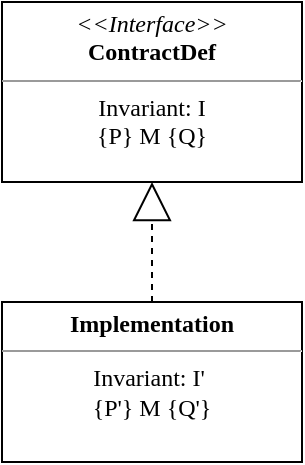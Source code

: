 <mxfile version="14.6.9" type="device"><diagram id="88Au-VF0MdanDgtuBAzA" name="Page-1"><mxGraphModel dx="830" dy="1126" grid="1" gridSize="10" guides="1" tooltips="1" connect="1" arrows="1" fold="1" page="1" pageScale="1" pageWidth="827" pageHeight="1169" math="0" shadow="0"><root><mxCell id="0"/><mxCell id="1" parent="0"/><mxCell id="QB90_7N3eqPOQXw722f_-3" value="&lt;p style=&quot;margin: 0px ; margin-top: 4px ; text-align: center&quot;&gt;&lt;i&gt;&amp;lt;&amp;lt;Interface&amp;gt;&amp;gt;&lt;/i&gt;&lt;br&gt;&lt;b&gt;ContractDef&lt;/b&gt;&lt;br&gt;&lt;/p&gt;&lt;hr size=&quot;1&quot;&gt;&lt;p style=&quot;margin: 0px ; margin-left: 4px&quot;&gt;&lt;/p&gt;&lt;span&gt;&lt;div style=&quot;text-align: center&quot;&gt;Invariant: I&lt;/div&gt;&lt;/span&gt;&lt;span&gt;&lt;div style=&quot;text-align: center&quot;&gt;{P} M {Q}&lt;/div&gt;&lt;/span&gt;" style="verticalAlign=top;align=left;overflow=fill;fontSize=12;fontFamily=Times New Roman;html=1;" vertex="1" parent="1"><mxGeometry x="260" y="130" width="150" height="90" as="geometry"/></mxCell><mxCell id="QB90_7N3eqPOQXw722f_-5" style="edgeStyle=orthogonalEdgeStyle;rounded=0;orthogonalLoop=1;jettySize=auto;html=1;entryX=0.5;entryY=1;entryDx=0;entryDy=0;endArrow=block;endFill=0;endSize=17;dashed=1;fontFamily=Times New Roman;" edge="1" parent="1" source="QB90_7N3eqPOQXw722f_-4" target="QB90_7N3eqPOQXw722f_-3"><mxGeometry relative="1" as="geometry"/></mxCell><mxCell id="QB90_7N3eqPOQXw722f_-4" value="&lt;p style=&quot;margin: 0px ; margin-top: 4px ; text-align: center&quot;&gt;&lt;b&gt;Implementation&lt;/b&gt;&lt;br&gt;&lt;/p&gt;&lt;hr size=&quot;1&quot;&gt;&lt;p style=&quot;margin: 0px ; margin-left: 4px&quot;&gt;&lt;/p&gt;&lt;span&gt;&lt;div style=&quot;text-align: center&quot;&gt;Invariant: I'&amp;nbsp;&lt;/div&gt;&lt;div style=&quot;text-align: center&quot;&gt;{P'} M {Q'}&lt;/div&gt;&lt;/span&gt;" style="verticalAlign=top;align=left;overflow=fill;fontSize=12;fontFamily=Times New Roman;html=1;" vertex="1" parent="1"><mxGeometry x="260" y="280" width="150" height="80" as="geometry"/></mxCell></root></mxGraphModel></diagram></mxfile>